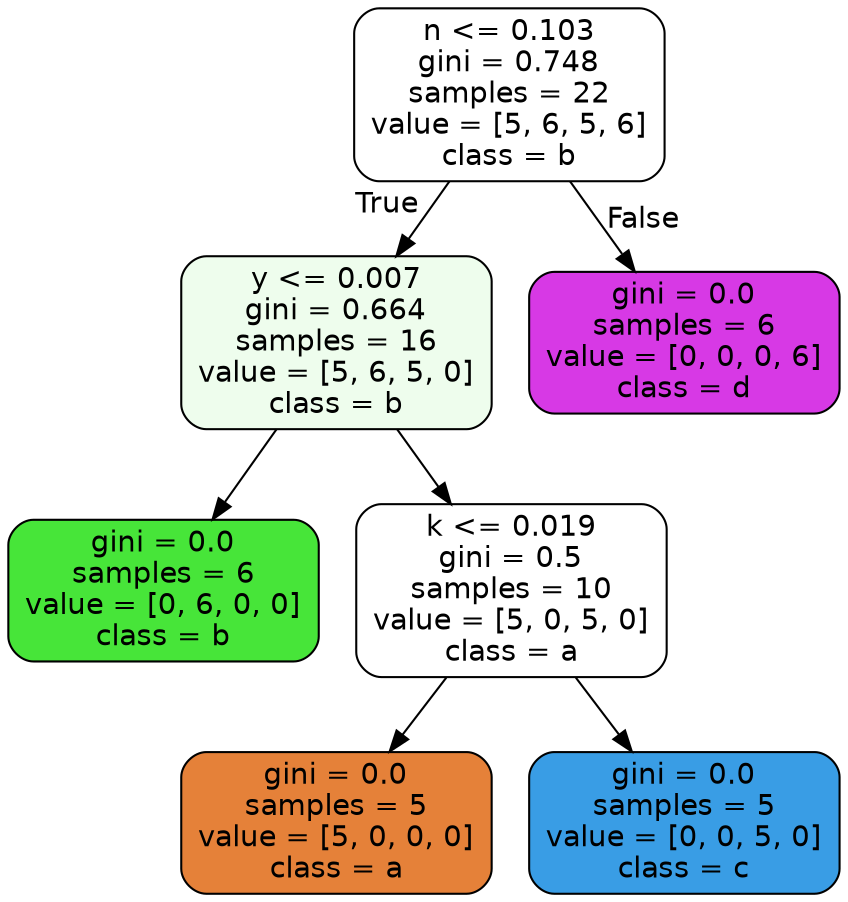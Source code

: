 digraph Tree {
node [shape=box, style="filled, rounded", color="black", fontname="helvetica"] ;
edge [fontname="helvetica"] ;
0 [label="n <= 0.103\ngini = 0.748\nsamples = 22\nvalue = [5, 6, 5, 6]\nclass = b", fillcolor="#ffffff"] ;
1 [label="y <= 0.007\ngini = 0.664\nsamples = 16\nvalue = [5, 6, 5, 0]\nclass = b", fillcolor="#eefded"] ;
0 -> 1 [labeldistance=2.5, labelangle=45, headlabel="True"] ;
2 [label="gini = 0.0\nsamples = 6\nvalue = [0, 6, 0, 0]\nclass = b", fillcolor="#47e539"] ;
1 -> 2 ;
3 [label="k <= 0.019\ngini = 0.5\nsamples = 10\nvalue = [5, 0, 5, 0]\nclass = a", fillcolor="#ffffff"] ;
1 -> 3 ;
4 [label="gini = 0.0\nsamples = 5\nvalue = [5, 0, 0, 0]\nclass = a", fillcolor="#e58139"] ;
3 -> 4 ;
5 [label="gini = 0.0\nsamples = 5\nvalue = [0, 0, 5, 0]\nclass = c", fillcolor="#399de5"] ;
3 -> 5 ;
6 [label="gini = 0.0\nsamples = 6\nvalue = [0, 0, 0, 6]\nclass = d", fillcolor="#d739e5"] ;
0 -> 6 [labeldistance=2.5, labelangle=-45, headlabel="False"] ;
}
